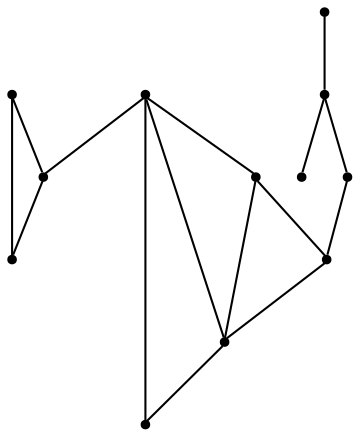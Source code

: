 graph {
  node [shape=point,comment="{\"directed\":false,\"doi\":\"10.1007/978-3-319-03841-4_11\",\"figure\":\"3 (2)\"}"]

  v0 [pos="1112.4145338899266,948.4566832418752"]
  v1 [pos="1071.5048210319655,989.3424323194268"]
  v2 [pos="1112.4145338899266,1030.2325054280984"]
  v3 [pos="1030.5930085768107,989.3424323194268"]
  v4 [pos="989.6832957188495,1030.2325054280984"]
  v5 [pos="1010.1407686913022,928.0116466875393"]
  v6 [pos="969.2278905315115,928.0116466875393"]
  v7 [pos="948.7756506460031,989.3424323194268"]
  v8 [pos="907.8628361103697,989.3424323194268"]
  v9 [pos="866.9541571449658,928.0116466875393"]
  v10 [pos="866.954157144966,989.3424323194268"]
  v11 [pos="866.954157144966,1050.6732179513142"]

  v0 -- v1 [id="-1",pos="1112.4145338899266,948.4566832418752 1071.5048210319655,989.3424323194268 1071.5048210319655,989.3424323194268 1071.5048210319655,989.3424323194268"]
  v2 -- v0 [id="-5",pos="1112.4145338899266,1030.2325054280984 1112.4145338899266,948.4566832418752 1112.4145338899266,948.4566832418752 1112.4145338899266,948.4566832418752"]
  v1 -- v2 [id="-8",pos="1071.5048210319655,989.3424323194268 1112.4145338899266,1030.2325054280984 1112.4145338899266,1030.2325054280984 1112.4145338899266,1030.2325054280984"]
  v11 -- v10 [id="-9",pos="866.954157144966,1050.6732179513142 866.954157144966,989.3424323194268 866.954157144966,989.3424323194268 866.954157144966,989.3424323194268"]
  v10 -- v9 [id="-10",pos="866.954157144966,989.3424323194268 866.9541571449658,928.0116466875393 866.9541571449658,928.0116466875393 866.9541571449658,928.0116466875393"]
  v10 -- v8 [id="-11",pos="866.954157144966,989.3424323194268 907.8628361103697,989.3424323194268 907.8628361103697,989.3424323194268 907.8628361103697,989.3424323194268"]
  v8 -- v7 [id="-12",pos="907.8628361103697,989.3424323194268 948.7756506460031,989.3424323194268 948.7756506460031,989.3424323194268 948.7756506460031,989.3424323194268"]
  v3 -- v1 [id="-15",pos="1030.5930085768107,989.3424323194268 1071.5048210319655,989.3424323194268 1071.5048210319655,989.3424323194268 1071.5048210319655,989.3424323194268"]
  v3 -- v4 [id="-16",pos="1030.5930085768107,989.3424323194268 989.6832957188495,1030.2325054280984 989.6832957188495,1030.2325054280984 989.6832957188495,1030.2325054280984"]
  v5 -- v3 [id="-18",pos="1010.1407686913022,928.0116466875393 1030.5930085768107,989.3424323194268 1030.5930085768107,989.3424323194268 1030.5930085768107,989.3424323194268"]
  v4 -- v6 [id="-20",pos="989.6832957188495,1030.2325054280984 969.2278905315115,928.0116466875393 969.2278905315115,928.0116466875393 969.2278905315115,928.0116466875393"]
  v4 -- v7 [id="-21",pos="989.6832957188495,1030.2325054280984 948.7756506460031,989.3424323194268 948.7756506460031,989.3424323194268 948.7756506460031,989.3424323194268"]
  v7 -- v6 [id="-22",pos="948.7756506460031,989.3424323194268 969.2278905315115,928.0116466875393 969.2278905315115,928.0116466875393 969.2278905315115,928.0116466875393"]
  v6 -- v5 [id="-23",pos="969.2278905315115,928.0116466875393 1010.1407686913022,928.0116466875393 1010.1407686913022,928.0116466875393 1010.1407686913022,928.0116466875393"]
  v6 -- v3 [id="-24",pos="969.2278905315115,928.0116466875393 1030.5930085768107,989.3424323194268 1030.5930085768107,989.3424323194268 1030.5930085768107,989.3424323194268"]
}